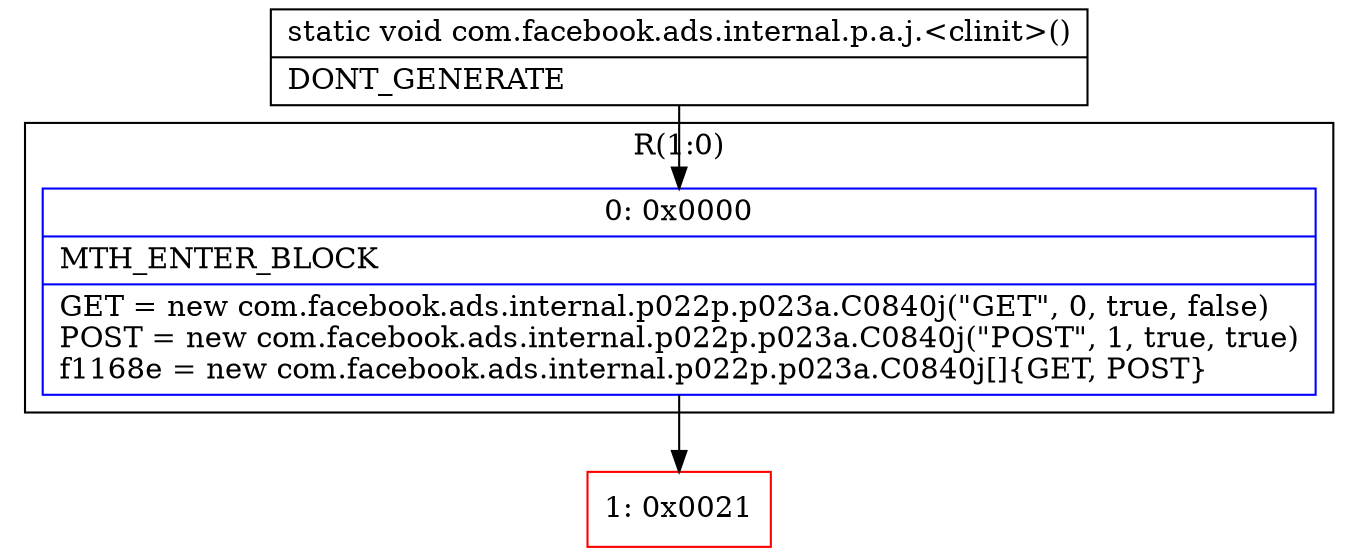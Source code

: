 digraph "CFG forcom.facebook.ads.internal.p.a.j.\<clinit\>()V" {
subgraph cluster_Region_2036345178 {
label = "R(1:0)";
node [shape=record,color=blue];
Node_0 [shape=record,label="{0\:\ 0x0000|MTH_ENTER_BLOCK\l|GET = new com.facebook.ads.internal.p022p.p023a.C0840j(\"GET\", 0, true, false)\lPOST = new com.facebook.ads.internal.p022p.p023a.C0840j(\"POST\", 1, true, true)\lf1168e = new com.facebook.ads.internal.p022p.p023a.C0840j[]\{GET, POST\}\l}"];
}
Node_1 [shape=record,color=red,label="{1\:\ 0x0021}"];
MethodNode[shape=record,label="{static void com.facebook.ads.internal.p.a.j.\<clinit\>()  | DONT_GENERATE\l}"];
MethodNode -> Node_0;
Node_0 -> Node_1;
}

